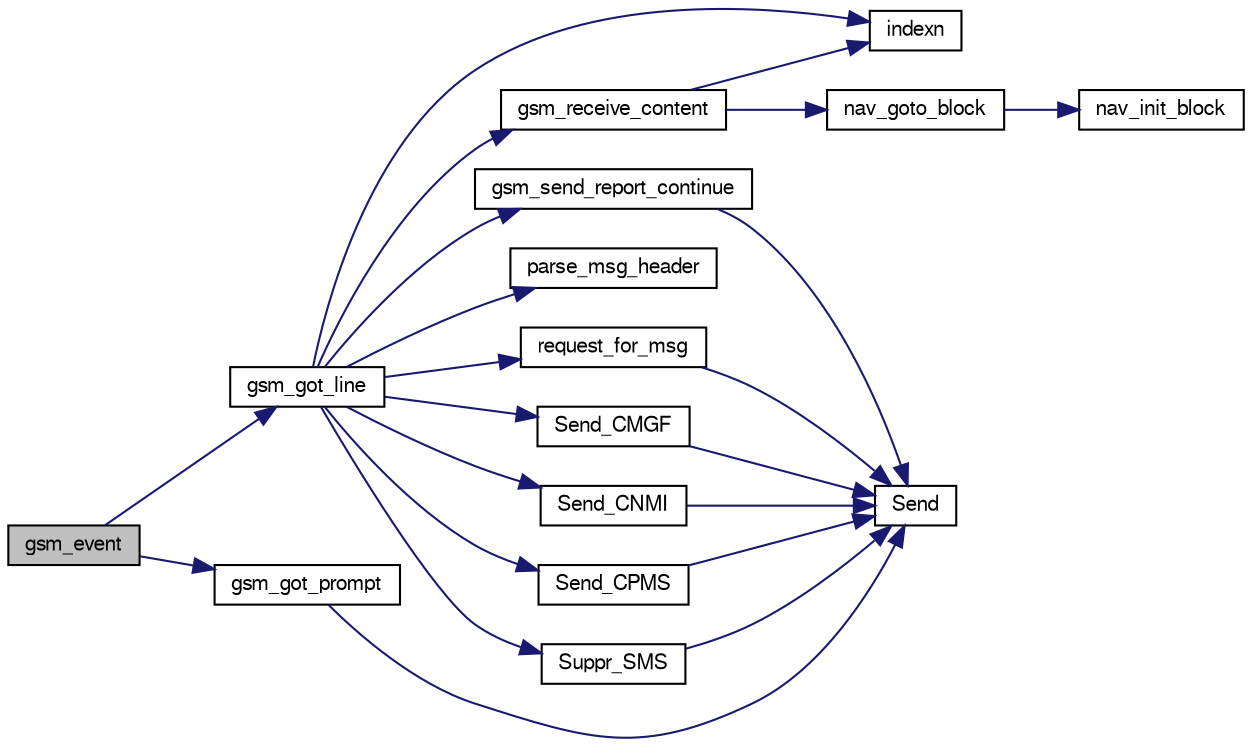 digraph "gsm_event"
{
  edge [fontname="FreeSans",fontsize="10",labelfontname="FreeSans",labelfontsize="10"];
  node [fontname="FreeSans",fontsize="10",shape=record];
  rankdir="LR";
  Node1 [label="gsm_event",height=0.2,width=0.4,color="black", fillcolor="grey75", style="filled", fontcolor="black"];
  Node1 -> Node2 [color="midnightblue",fontsize="10",style="solid",fontname="FreeSans"];
  Node2 [label="gsm_got_line",height=0.2,width=0.4,color="black", fillcolor="white", style="filled",URL="$gsm_8c.html#a1908fccdd617aa8d27b37b40388242dc"];
  Node2 -> Node3 [color="midnightblue",fontsize="10",style="solid",fontname="FreeSans"];
  Node3 [label="gsm_receive_content",height=0.2,width=0.4,color="black", fillcolor="white", style="filled",URL="$gsm_8c.html#a3e93d27d40d75355176ae476885b0c8b",tooltip="Receiving a SMS, third step, content in gsm_buf Message can be Bdd where dd is a block index on two d..."];
  Node3 -> Node4 [color="midnightblue",fontsize="10",style="solid",fontname="FreeSans"];
  Node4 [label="indexn",height=0.2,width=0.4,color="black", fillcolor="white", style="filled",URL="$gsm_8c.html#ae471a4807214d672b57a3fa9773be593"];
  Node3 -> Node5 [color="midnightblue",fontsize="10",style="solid",fontname="FreeSans"];
  Node5 [label="nav_goto_block",height=0.2,width=0.4,color="black", fillcolor="white", style="filled",URL="$common__flight__plan_8c.html#ad5b3972efdfb4b34574a534615be3db2"];
  Node5 -> Node6 [color="midnightblue",fontsize="10",style="solid",fontname="FreeSans"];
  Node6 [label="nav_init_block",height=0.2,width=0.4,color="black", fillcolor="white", style="filled",URL="$common__flight__plan_8c.html#aa3cbfa3c23e459645a8e67b1bb4a1bef"];
  Node2 -> Node7 [color="midnightblue",fontsize="10",style="solid",fontname="FreeSans"];
  Node7 [label="gsm_send_report_continue",height=0.2,width=0.4,color="black", fillcolor="white", style="filled",URL="$gsm_8c.html#a8c36f702b08587b8156291db8d1d5f96"];
  Node7 -> Node8 [color="midnightblue",fontsize="10",style="solid",fontname="FreeSans"];
  Node8 [label="Send",height=0.2,width=0.4,color="black", fillcolor="white", style="filled",URL="$gsm_8c.html#a7b1f6a663f9fd0a98b42a36f192303d7"];
  Node2 -> Node4 [color="midnightblue",fontsize="10",style="solid",fontname="FreeSans"];
  Node2 -> Node9 [color="midnightblue",fontsize="10",style="solid",fontname="FreeSans"];
  Node9 [label="parse_msg_header",height=0.2,width=0.4,color="black", fillcolor="white", style="filled",URL="$gsm_8c.html#a24d36c4dc45e83aec8f5a04b7570cf44",tooltip="Message header in gsm_bug. "];
  Node2 -> Node10 [color="midnightblue",fontsize="10",style="solid",fontname="FreeSans"];
  Node10 [label="request_for_msg",height=0.2,width=0.4,color="black", fillcolor="white", style="filled",URL="$gsm_8c.html#a377a0f36a72423ed3927a7e7c93b6b9d"];
  Node10 -> Node8 [color="midnightblue",fontsize="10",style="solid",fontname="FreeSans"];
  Node2 -> Node11 [color="midnightblue",fontsize="10",style="solid",fontname="FreeSans"];
  Node11 [label="Send_CMGF",height=0.2,width=0.4,color="black", fillcolor="white", style="filled",URL="$gsm_8c.html#a441913994074d6074bbb3530f0927921"];
  Node11 -> Node8 [color="midnightblue",fontsize="10",style="solid",fontname="FreeSans"];
  Node2 -> Node12 [color="midnightblue",fontsize="10",style="solid",fontname="FreeSans"];
  Node12 [label="Send_CNMI",height=0.2,width=0.4,color="black", fillcolor="white", style="filled",URL="$gsm_8c.html#afcea561ed2d0d87f79ddff106bea3e7c"];
  Node12 -> Node8 [color="midnightblue",fontsize="10",style="solid",fontname="FreeSans"];
  Node2 -> Node13 [color="midnightblue",fontsize="10",style="solid",fontname="FreeSans"];
  Node13 [label="Send_CPMS",height=0.2,width=0.4,color="black", fillcolor="white", style="filled",URL="$gsm_8c.html#a77bfcaa5616315e2d3d2dbbadeb582ea"];
  Node13 -> Node8 [color="midnightblue",fontsize="10",style="solid",fontname="FreeSans"];
  Node2 -> Node14 [color="midnightblue",fontsize="10",style="solid",fontname="FreeSans"];
  Node14 [label="Suppr_SMS",height=0.2,width=0.4,color="black", fillcolor="white", style="filled",URL="$gsm_8c.html#a51d505e556129ce6194c29d2ee8ce052"];
  Node14 -> Node8 [color="midnightblue",fontsize="10",style="solid",fontname="FreeSans"];
  Node1 -> Node15 [color="midnightblue",fontsize="10",style="solid",fontname="FreeSans"];
  Node15 [label="gsm_got_prompt",height=0.2,width=0.4,color="black", fillcolor="white", style="filled",URL="$gsm_8c.html#a50a87720de6be99927dc9a385cc48f37"];
  Node15 -> Node8 [color="midnightblue",fontsize="10",style="solid",fontname="FreeSans"];
}
